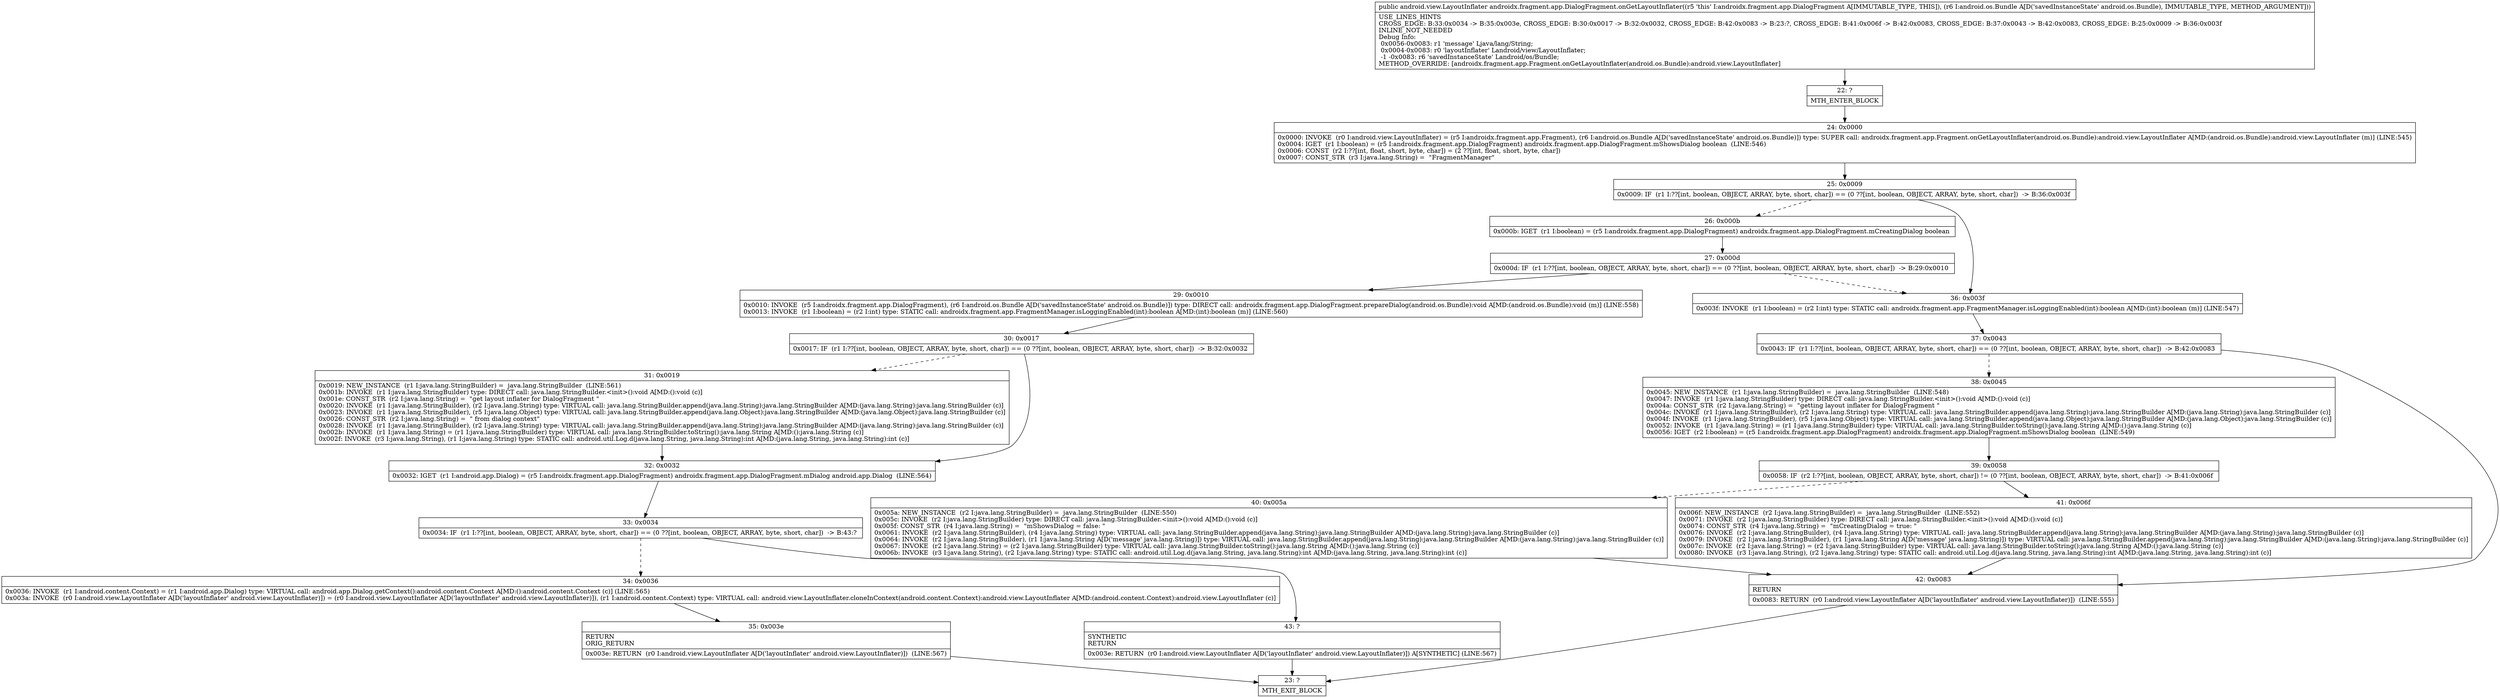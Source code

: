 digraph "CFG forandroidx.fragment.app.DialogFragment.onGetLayoutInflater(Landroid\/os\/Bundle;)Landroid\/view\/LayoutInflater;" {
Node_22 [shape=record,label="{22\:\ ?|MTH_ENTER_BLOCK\l}"];
Node_24 [shape=record,label="{24\:\ 0x0000|0x0000: INVOKE  (r0 I:android.view.LayoutInflater) = (r5 I:androidx.fragment.app.Fragment), (r6 I:android.os.Bundle A[D('savedInstanceState' android.os.Bundle)]) type: SUPER call: androidx.fragment.app.Fragment.onGetLayoutInflater(android.os.Bundle):android.view.LayoutInflater A[MD:(android.os.Bundle):android.view.LayoutInflater (m)] (LINE:545)\l0x0004: IGET  (r1 I:boolean) = (r5 I:androidx.fragment.app.DialogFragment) androidx.fragment.app.DialogFragment.mShowsDialog boolean  (LINE:546)\l0x0006: CONST  (r2 I:??[int, float, short, byte, char]) = (2 ??[int, float, short, byte, char]) \l0x0007: CONST_STR  (r3 I:java.lang.String) =  \"FragmentManager\" \l}"];
Node_25 [shape=record,label="{25\:\ 0x0009|0x0009: IF  (r1 I:??[int, boolean, OBJECT, ARRAY, byte, short, char]) == (0 ??[int, boolean, OBJECT, ARRAY, byte, short, char])  \-\> B:36:0x003f \l}"];
Node_26 [shape=record,label="{26\:\ 0x000b|0x000b: IGET  (r1 I:boolean) = (r5 I:androidx.fragment.app.DialogFragment) androidx.fragment.app.DialogFragment.mCreatingDialog boolean \l}"];
Node_27 [shape=record,label="{27\:\ 0x000d|0x000d: IF  (r1 I:??[int, boolean, OBJECT, ARRAY, byte, short, char]) == (0 ??[int, boolean, OBJECT, ARRAY, byte, short, char])  \-\> B:29:0x0010 \l}"];
Node_29 [shape=record,label="{29\:\ 0x0010|0x0010: INVOKE  (r5 I:androidx.fragment.app.DialogFragment), (r6 I:android.os.Bundle A[D('savedInstanceState' android.os.Bundle)]) type: DIRECT call: androidx.fragment.app.DialogFragment.prepareDialog(android.os.Bundle):void A[MD:(android.os.Bundle):void (m)] (LINE:558)\l0x0013: INVOKE  (r1 I:boolean) = (r2 I:int) type: STATIC call: androidx.fragment.app.FragmentManager.isLoggingEnabled(int):boolean A[MD:(int):boolean (m)] (LINE:560)\l}"];
Node_30 [shape=record,label="{30\:\ 0x0017|0x0017: IF  (r1 I:??[int, boolean, OBJECT, ARRAY, byte, short, char]) == (0 ??[int, boolean, OBJECT, ARRAY, byte, short, char])  \-\> B:32:0x0032 \l}"];
Node_31 [shape=record,label="{31\:\ 0x0019|0x0019: NEW_INSTANCE  (r1 I:java.lang.StringBuilder) =  java.lang.StringBuilder  (LINE:561)\l0x001b: INVOKE  (r1 I:java.lang.StringBuilder) type: DIRECT call: java.lang.StringBuilder.\<init\>():void A[MD:():void (c)]\l0x001e: CONST_STR  (r2 I:java.lang.String) =  \"get layout inflater for DialogFragment \" \l0x0020: INVOKE  (r1 I:java.lang.StringBuilder), (r2 I:java.lang.String) type: VIRTUAL call: java.lang.StringBuilder.append(java.lang.String):java.lang.StringBuilder A[MD:(java.lang.String):java.lang.StringBuilder (c)]\l0x0023: INVOKE  (r1 I:java.lang.StringBuilder), (r5 I:java.lang.Object) type: VIRTUAL call: java.lang.StringBuilder.append(java.lang.Object):java.lang.StringBuilder A[MD:(java.lang.Object):java.lang.StringBuilder (c)]\l0x0026: CONST_STR  (r2 I:java.lang.String) =  \" from dialog context\" \l0x0028: INVOKE  (r1 I:java.lang.StringBuilder), (r2 I:java.lang.String) type: VIRTUAL call: java.lang.StringBuilder.append(java.lang.String):java.lang.StringBuilder A[MD:(java.lang.String):java.lang.StringBuilder (c)]\l0x002b: INVOKE  (r1 I:java.lang.String) = (r1 I:java.lang.StringBuilder) type: VIRTUAL call: java.lang.StringBuilder.toString():java.lang.String A[MD:():java.lang.String (c)]\l0x002f: INVOKE  (r3 I:java.lang.String), (r1 I:java.lang.String) type: STATIC call: android.util.Log.d(java.lang.String, java.lang.String):int A[MD:(java.lang.String, java.lang.String):int (c)]\l}"];
Node_32 [shape=record,label="{32\:\ 0x0032|0x0032: IGET  (r1 I:android.app.Dialog) = (r5 I:androidx.fragment.app.DialogFragment) androidx.fragment.app.DialogFragment.mDialog android.app.Dialog  (LINE:564)\l}"];
Node_33 [shape=record,label="{33\:\ 0x0034|0x0034: IF  (r1 I:??[int, boolean, OBJECT, ARRAY, byte, short, char]) == (0 ??[int, boolean, OBJECT, ARRAY, byte, short, char])  \-\> B:43:? \l}"];
Node_34 [shape=record,label="{34\:\ 0x0036|0x0036: INVOKE  (r1 I:android.content.Context) = (r1 I:android.app.Dialog) type: VIRTUAL call: android.app.Dialog.getContext():android.content.Context A[MD:():android.content.Context (c)] (LINE:565)\l0x003a: INVOKE  (r0 I:android.view.LayoutInflater A[D('layoutInflater' android.view.LayoutInflater)]) = (r0 I:android.view.LayoutInflater A[D('layoutInflater' android.view.LayoutInflater)]), (r1 I:android.content.Context) type: VIRTUAL call: android.view.LayoutInflater.cloneInContext(android.content.Context):android.view.LayoutInflater A[MD:(android.content.Context):android.view.LayoutInflater (c)]\l}"];
Node_35 [shape=record,label="{35\:\ 0x003e|RETURN\lORIG_RETURN\l|0x003e: RETURN  (r0 I:android.view.LayoutInflater A[D('layoutInflater' android.view.LayoutInflater)])  (LINE:567)\l}"];
Node_23 [shape=record,label="{23\:\ ?|MTH_EXIT_BLOCK\l}"];
Node_43 [shape=record,label="{43\:\ ?|SYNTHETIC\lRETURN\l|0x003e: RETURN  (r0 I:android.view.LayoutInflater A[D('layoutInflater' android.view.LayoutInflater)]) A[SYNTHETIC] (LINE:567)\l}"];
Node_36 [shape=record,label="{36\:\ 0x003f|0x003f: INVOKE  (r1 I:boolean) = (r2 I:int) type: STATIC call: androidx.fragment.app.FragmentManager.isLoggingEnabled(int):boolean A[MD:(int):boolean (m)] (LINE:547)\l}"];
Node_37 [shape=record,label="{37\:\ 0x0043|0x0043: IF  (r1 I:??[int, boolean, OBJECT, ARRAY, byte, short, char]) == (0 ??[int, boolean, OBJECT, ARRAY, byte, short, char])  \-\> B:42:0x0083 \l}"];
Node_38 [shape=record,label="{38\:\ 0x0045|0x0045: NEW_INSTANCE  (r1 I:java.lang.StringBuilder) =  java.lang.StringBuilder  (LINE:548)\l0x0047: INVOKE  (r1 I:java.lang.StringBuilder) type: DIRECT call: java.lang.StringBuilder.\<init\>():void A[MD:():void (c)]\l0x004a: CONST_STR  (r2 I:java.lang.String) =  \"getting layout inflater for DialogFragment \" \l0x004c: INVOKE  (r1 I:java.lang.StringBuilder), (r2 I:java.lang.String) type: VIRTUAL call: java.lang.StringBuilder.append(java.lang.String):java.lang.StringBuilder A[MD:(java.lang.String):java.lang.StringBuilder (c)]\l0x004f: INVOKE  (r1 I:java.lang.StringBuilder), (r5 I:java.lang.Object) type: VIRTUAL call: java.lang.StringBuilder.append(java.lang.Object):java.lang.StringBuilder A[MD:(java.lang.Object):java.lang.StringBuilder (c)]\l0x0052: INVOKE  (r1 I:java.lang.String) = (r1 I:java.lang.StringBuilder) type: VIRTUAL call: java.lang.StringBuilder.toString():java.lang.String A[MD:():java.lang.String (c)]\l0x0056: IGET  (r2 I:boolean) = (r5 I:androidx.fragment.app.DialogFragment) androidx.fragment.app.DialogFragment.mShowsDialog boolean  (LINE:549)\l}"];
Node_39 [shape=record,label="{39\:\ 0x0058|0x0058: IF  (r2 I:??[int, boolean, OBJECT, ARRAY, byte, short, char]) != (0 ??[int, boolean, OBJECT, ARRAY, byte, short, char])  \-\> B:41:0x006f \l}"];
Node_40 [shape=record,label="{40\:\ 0x005a|0x005a: NEW_INSTANCE  (r2 I:java.lang.StringBuilder) =  java.lang.StringBuilder  (LINE:550)\l0x005c: INVOKE  (r2 I:java.lang.StringBuilder) type: DIRECT call: java.lang.StringBuilder.\<init\>():void A[MD:():void (c)]\l0x005f: CONST_STR  (r4 I:java.lang.String) =  \"mShowsDialog = false: \" \l0x0061: INVOKE  (r2 I:java.lang.StringBuilder), (r4 I:java.lang.String) type: VIRTUAL call: java.lang.StringBuilder.append(java.lang.String):java.lang.StringBuilder A[MD:(java.lang.String):java.lang.StringBuilder (c)]\l0x0064: INVOKE  (r2 I:java.lang.StringBuilder), (r1 I:java.lang.String A[D('message' java.lang.String)]) type: VIRTUAL call: java.lang.StringBuilder.append(java.lang.String):java.lang.StringBuilder A[MD:(java.lang.String):java.lang.StringBuilder (c)]\l0x0067: INVOKE  (r2 I:java.lang.String) = (r2 I:java.lang.StringBuilder) type: VIRTUAL call: java.lang.StringBuilder.toString():java.lang.String A[MD:():java.lang.String (c)]\l0x006b: INVOKE  (r3 I:java.lang.String), (r2 I:java.lang.String) type: STATIC call: android.util.Log.d(java.lang.String, java.lang.String):int A[MD:(java.lang.String, java.lang.String):int (c)]\l}"];
Node_41 [shape=record,label="{41\:\ 0x006f|0x006f: NEW_INSTANCE  (r2 I:java.lang.StringBuilder) =  java.lang.StringBuilder  (LINE:552)\l0x0071: INVOKE  (r2 I:java.lang.StringBuilder) type: DIRECT call: java.lang.StringBuilder.\<init\>():void A[MD:():void (c)]\l0x0074: CONST_STR  (r4 I:java.lang.String) =  \"mCreatingDialog = true: \" \l0x0076: INVOKE  (r2 I:java.lang.StringBuilder), (r4 I:java.lang.String) type: VIRTUAL call: java.lang.StringBuilder.append(java.lang.String):java.lang.StringBuilder A[MD:(java.lang.String):java.lang.StringBuilder (c)]\l0x0079: INVOKE  (r2 I:java.lang.StringBuilder), (r1 I:java.lang.String A[D('message' java.lang.String)]) type: VIRTUAL call: java.lang.StringBuilder.append(java.lang.String):java.lang.StringBuilder A[MD:(java.lang.String):java.lang.StringBuilder (c)]\l0x007c: INVOKE  (r2 I:java.lang.String) = (r2 I:java.lang.StringBuilder) type: VIRTUAL call: java.lang.StringBuilder.toString():java.lang.String A[MD:():java.lang.String (c)]\l0x0080: INVOKE  (r3 I:java.lang.String), (r2 I:java.lang.String) type: STATIC call: android.util.Log.d(java.lang.String, java.lang.String):int A[MD:(java.lang.String, java.lang.String):int (c)]\l}"];
Node_42 [shape=record,label="{42\:\ 0x0083|RETURN\l|0x0083: RETURN  (r0 I:android.view.LayoutInflater A[D('layoutInflater' android.view.LayoutInflater)])  (LINE:555)\l}"];
MethodNode[shape=record,label="{public android.view.LayoutInflater androidx.fragment.app.DialogFragment.onGetLayoutInflater((r5 'this' I:androidx.fragment.app.DialogFragment A[IMMUTABLE_TYPE, THIS]), (r6 I:android.os.Bundle A[D('savedInstanceState' android.os.Bundle), IMMUTABLE_TYPE, METHOD_ARGUMENT]))  | USE_LINES_HINTS\lCROSS_EDGE: B:33:0x0034 \-\> B:35:0x003e, CROSS_EDGE: B:30:0x0017 \-\> B:32:0x0032, CROSS_EDGE: B:42:0x0083 \-\> B:23:?, CROSS_EDGE: B:41:0x006f \-\> B:42:0x0083, CROSS_EDGE: B:37:0x0043 \-\> B:42:0x0083, CROSS_EDGE: B:25:0x0009 \-\> B:36:0x003f\lINLINE_NOT_NEEDED\lDebug Info:\l  0x0056\-0x0083: r1 'message' Ljava\/lang\/String;\l  0x0004\-0x0083: r0 'layoutInflater' Landroid\/view\/LayoutInflater;\l  \-1 \-0x0083: r6 'savedInstanceState' Landroid\/os\/Bundle;\lMETHOD_OVERRIDE: [androidx.fragment.app.Fragment.onGetLayoutInflater(android.os.Bundle):android.view.LayoutInflater]\l}"];
MethodNode -> Node_22;Node_22 -> Node_24;
Node_24 -> Node_25;
Node_25 -> Node_26[style=dashed];
Node_25 -> Node_36;
Node_26 -> Node_27;
Node_27 -> Node_29;
Node_27 -> Node_36[style=dashed];
Node_29 -> Node_30;
Node_30 -> Node_31[style=dashed];
Node_30 -> Node_32;
Node_31 -> Node_32;
Node_32 -> Node_33;
Node_33 -> Node_34[style=dashed];
Node_33 -> Node_43;
Node_34 -> Node_35;
Node_35 -> Node_23;
Node_43 -> Node_23;
Node_36 -> Node_37;
Node_37 -> Node_38[style=dashed];
Node_37 -> Node_42;
Node_38 -> Node_39;
Node_39 -> Node_40[style=dashed];
Node_39 -> Node_41;
Node_40 -> Node_42;
Node_41 -> Node_42;
Node_42 -> Node_23;
}

